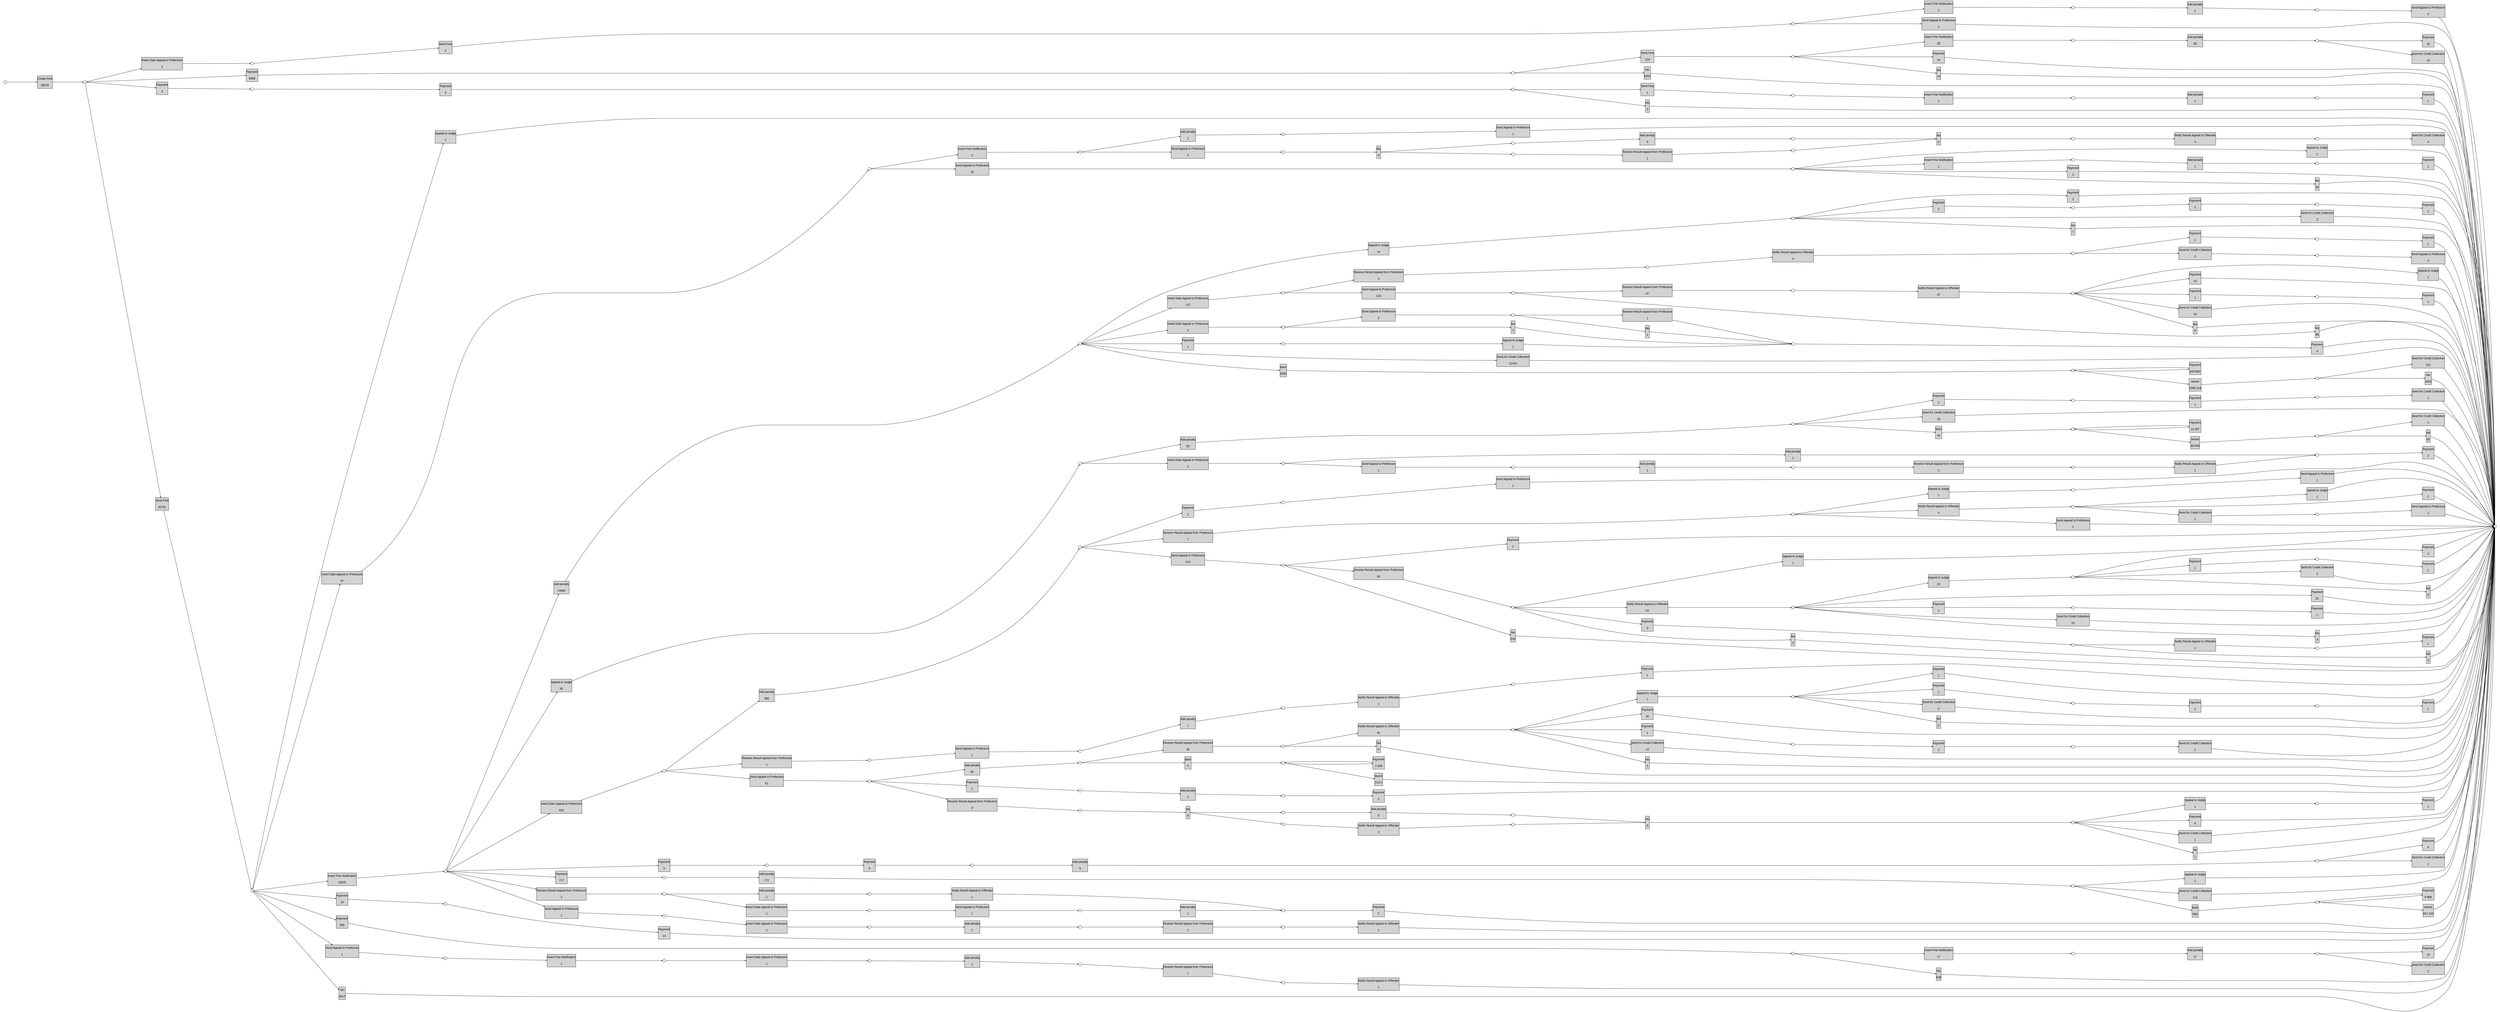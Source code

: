 digraph G { 
ranksep=".3"; fontsize="14"; remincross=true; margin="0.0,0.0"; fontname="Arial";rankdir="LR";
edge [arrowsize="0.5"];
node [height=".2",width=".2",fontname="Arial",fontsize="14"];
ratio=0.4;
id1 [shape="box",margin="0, 0.1",label="Add penalty\n\n580",style="filled"];
id2 [shape="box",margin="0, 0.1",label="Add penalty\n\n50",style="filled"];
id3 [shape="box",margin="0, 0.1",label="Add penalty\n\n14494",style="filled"];
id4 [shape="box",margin="0, 0.1",label="Add penalty\n\n2",style="filled"];
id5 [shape="box",margin="0, 0.1",label="Add penalty\n\n6",style="filled"];
id6 [shape="box",margin="0, 0.1",label="Add penalty\n\n1",style="filled"];
id7 [shape="box",margin="0, 0.1",label="Add penalty\n\n1",style="filled"];
id8 [shape="box",margin="0, 0.1",label="Add penalty\n\n1",style="filled"];
id9 [shape="box",margin="0, 0.1",label="Add penalty\n\n1",style="filled"];
id10 [shape="box",margin="0, 0.1",label="Add penalty\n\n53",style="filled"];
id11 [shape="box",margin="0, 0.1",label="Add penalty\n\n1",style="filled"];
id12 [shape="box",margin="0, 0.1",label="Add penalty\n\n1",style="filled"];
id13 [shape="box",margin="0, 0.1",label="Add penalty\n\n5",style="filled"];
id14 [shape="box",margin="0, 0.1",label="Add penalty\n\n17",style="filled"];
id15 [shape="box",margin="0, 0.1",label="Add penalty\n\n1",style="filled"];
id16 [shape="box",margin="0, 0.1",label="Add penalty\n\n3",style="filled"];
id17 [shape="box",margin="0, 0.1",label="Add penalty\n\n1",style="filled"];
id18 [shape="box",margin="0, 0.1",label="Add penalty\n\n1",style="filled"];
id19 [shape="box",margin="0, 0.1",label="Add penalty\n\n28",style="filled"];
id20 [shape="box",margin="0, 0.1",label="Add penalty\n\n2",style="filled"];
id21 [shape="box",margin="0, 0.1",label="Add penalty\n\n1",style="filled"];
id22 [shape="box",margin="0, 0.1",label="Add penalty\n\n777",style="filled"];
id23 [shape="box",margin="0, 0.1",label="Appeal to Judge\n\n1",style="filled"];
id24 [shape="box",margin="0, 0.1",label="Appeal to Judge\n\n10",style="filled"];
id25 [shape="box",margin="0, 0.1",label="Appeal to Judge\n\n1",style="filled"];
id26 [shape="box",margin="0, 0.1",label="Appeal to Judge\n\n1",style="filled"];
id27 [shape="box",margin="0, 0.1",label="Appeal to Judge\n\n7",style="filled"];
id28 [shape="box",margin="0, 0.1",label="Appeal to Judge\n\n1",style="filled"];
id29 [shape="box",margin="0, 0.1",label="Appeal to Judge\n\n55",style="filled"];
id30 [shape="box",margin="0, 0.1",label="Appeal to Judge\n\n1",style="filled"];
id31 [shape="box",margin="0, 0.1",label="Appeal to Judge\n\n2",style="filled"];
id32 [shape="box",margin="0, 0.1",label="Appeal to Judge\n\n14",style="filled"];
id33 [shape="box",margin="0, 0.1",label="Appeal to Judge\n\n1",style="filled"];
id34 [shape="box",margin="0, 0.1",label="Appeal to Judge\n\n2",style="filled"];
id35 [shape="box",margin="0, 0.1",label="Appeal to Judge\n\n1",style="filled"];
id36 [shape="box",margin="0, 0.1",label="Create Fine\n\n30076",style="filled"];
id37 [shape="box",margin="0, 0.1",label="Insert Date Appeal to Prefecture\n\n642",style="filled"];
id38 [shape="box",margin="0, 0.1",label="Insert Date Appeal to Prefecture\n\n127",style="filled"];
id39 [shape="box",margin="0, 0.1",label="Insert Date Appeal to Prefecture\n\n1",style="filled"];
id40 [shape="box",margin="0, 0.1",label="Insert Date Appeal to Prefecture\n\n1",style="filled"];
id41 [shape="box",margin="0, 0.1",label="Insert Date Appeal to Prefecture\n\n2",style="filled"];
id42 [shape="box",margin="0, 0.1",label="Insert Date Appeal to Prefecture\n\n37",style="filled"];
id43 [shape="box",margin="0, 0.1",label="Insert Date Appeal to Prefecture\n\n1",style="filled"];
id44 [shape="box",margin="0, 0.1",label="Insert Date Appeal to Prefecture\n\n3",style="filled"];
id45 [shape="box",margin="0, 0.1",label="Insert Date Appeal to Prefecture\n\n3",style="filled"];
id46 [shape="box",margin="0, 0.1",label="Insert Fine Notification\n\n15976",style="filled"];
id47 [shape="box",margin="0, 0.1",label="Insert Fine Notification\n\n17",style="filled"];
id48 [shape="box",margin="0, 0.1",label="Insert Fine Notification\n\n5",style="filled"];
id49 [shape="box",margin="0, 0.1",label="Insert Fine Notification\n\n1",style="filled"];
id50 [shape="box",margin="0, 0.1",label="Insert Fine Notification\n\n1",style="filled"];
id51 [shape="box",margin="0, 0.1",label="Insert Fine Notification\n\n28",style="filled"];
id52 [shape="box",margin="0, 0.1",label="Insert Fine Notification\n\n2",style="filled"];
id53 [shape="box",margin="0, 0.1",label="Insert Fine Notification\n\n1",style="filled"];
id54 [shape="box",margin="0, 0.1",label="Notify Result Appeal to Offender\n\n1",style="filled"];
id55 [shape="box",margin="0, 0.1",label="Notify Result Appeal to Offender\n\n53",style="filled"];
id56 [shape="box",margin="0, 0.1",label="Notify Result Appeal to Offender\n\n4",style="filled"];
id57 [shape="box",margin="0, 0.1",label="Notify Result Appeal to Offender\n\n41",style="filled"];
id58 [shape="box",margin="0, 0.1",label="Notify Result Appeal to Offender\n\n3",style="filled"];
id59 [shape="box",margin="0, 0.1",label="Notify Result Appeal to Offender\n\n1",style="filled"];
id60 [shape="box",margin="0, 0.1",label="Notify Result Appeal to Offender\n\n1",style="filled"];
id61 [shape="box",margin="0, 0.1",label="Notify Result Appeal to Offender\n\n1",style="filled"];
id62 [shape="box",margin="0, 0.1",label="Notify Result Appeal to Offender\n\n1",style="filled"];
id63 [shape="box",margin="0, 0.1",label="Notify Result Appeal to Offender\n\n37",style="filled"];
id64 [shape="box",margin="0, 0.1",label="Notify Result Appeal to Offender\n\n4",style="filled"];
id65 [shape="box",margin="0, 0.1",label="Notify Result Appeal to Offender\n\n1",style="filled"];
id66 [shape="box",margin="0, 0.1",label="Notify Result Appeal to Offender\n\n4",style="filled"];
id67 [shape="box",margin="0, 0.1",label="Payment\n\n8.880",style="filled"];
id68 [shape="box",margin="0, 0.1",label="Payment\n\n1",style="filled"];
id69 [shape="box",margin="0, 0.1",label="Payment\n\n2",style="filled"];
id70 [shape="box",margin="0, 0.1",label="Payment\n\n13",style="filled"];
id71 [shape="box",margin="0, 0.1",label="Payment\n\n3",style="filled"];
id72 [shape="box",margin="0, 0.1",label="Payment\n\n13",style="filled"];
id73 [shape="box",margin="0, 0.1",label="Payment\n\n1",style="filled"];
id74 [shape="box",margin="0, 0.1",label="Payment\n\n25",style="filled"];
id75 [shape="box",margin="0, 0.1",label="Payment\n\n1",style="filled"];
id76 [shape="box",margin="0, 0.1",label="Payment\n\n1",style="filled"];
id77 [shape="box",margin="0, 0.1",label="Payment\n\n3",style="filled"];
id78 [shape="box",margin="0, 0.1",label="Payment\n\n1",style="filled"];
id79 [shape="box",margin="0, 0.1",label="Payment\n\n1",style="filled"];
id80 [shape="box",margin="0, 0.1",label="Payment\n\n1",style="filled"];
id81 [shape="box",margin="0, 0.1",label="Payment\n\n1.429",style="filled"];
id82 [shape="box",margin="0, 0.1",label="Payment\n\n20",style="filled"];
id83 [shape="box",margin="0, 0.1",label="Payment\n\n1",style="filled"];
id84 [shape="box",margin="0, 0.1",label="Payment\n\n1",style="filled"];
id85 [shape="box",margin="0, 0.1",label="Payment\n\n1",style="filled"];
id86 [shape="box",margin="0, 0.1",label="Payment\n\n1",style="filled"];
id87 [shape="box",margin="0, 0.1",label="Payment\n\n1",style="filled"];
id88 [shape="box",margin="0, 0.1",label="Payment\n\n1",style="filled"];
id89 [shape="box",margin="0, 0.1",label="Payment\n\n2",style="filled"];
id90 [shape="box",margin="0, 0.1",label="Payment\n\n2",style="filled"];
id91 [shape="box",margin="0, 0.1",label="Payment\n\n6",style="filled"];
id92 [shape="box",margin="0, 0.1",label="Payment\n\n1",style="filled"];
id93 [shape="box",margin="0, 0.1",label="Payment\n\n1",style="filled"];
id94 [shape="box",margin="0, 0.1",label="Payment\n\n2",style="filled"];
id95 [shape="box",margin="0, 0.1",label="Payment\n\n13.357",style="filled"];
id96 [shape="box",margin="0, 0.1",label="Payment\n\n1",style="filled"];
id97 [shape="box",margin="0, 0.1",label="Payment\n\n1",style="filled"];
id98 [shape="box",margin="0, 0.1",label="Payment\n\n2",style="filled"];
id99 [shape="box",margin="0, 0.1",label="Payment\n\n5",style="filled"];
id100 [shape="box",margin="0, 0.1",label="Payment\n\n5",style="filled"];
id101 [shape="box",margin="0, 0.1",label="Payment\n\n4",style="filled"];
id102 [shape="box",margin="0, 0.1",label="Payment\n\n655",style="filled"];
id103 [shape="box",margin="0, 0.1",label="Payment\n\n15",style="filled"];
id104 [shape="box",margin="0, 0.1",label="Payment\n\n13",style="filled"];
id105 [shape="box",margin="0, 0.1",label="Payment\n\n1",style="filled"];
id106 [shape="box",margin="0, 0.1",label="Payment\n\n1",style="filled"];
id107 [shape="box",margin="0, 0.1",label="Payment\n\n9369",style="filled"];
id108 [shape="box",margin="0, 0.1",label="Payment\n\n14",style="filled"];
id109 [shape="box",margin="0, 0.1",label="Payment\n\n16",style="filled"];
id110 [shape="box",margin="0, 0.1",label="Payment\n\n3",style="filled"];
id111 [shape="box",margin="0, 0.1",label="Payment\n\n3",style="filled"];
id112 [shape="box",margin="0, 0.1",label="Payment\n\n1",style="filled"];
id113 [shape="box",margin="0, 0.1",label="Payment\n\n1",style="filled"];
id114 [shape="box",margin="0, 0.1",label="Payment\n\n1",style="filled"];
id115 [shape="box",margin="0, 0.1",label="Payment\n\n1",style="filled"];
id116 [shape="box",margin="0, 0.1",label="Payment\n\n1",style="filled"];
id117 [shape="box",margin="0, 0.1",label="Payment\n\n2",style="filled"];
id118 [shape="box",margin="0, 0.1",label="Payment\n\n2",style="filled"];
id119 [shape="box",margin="0, 0.1",label="Payment\n\n2",style="filled"];
id120 [shape="box",margin="0, 0.1",label="Payment\n\n2",style="filled"];
id121 [shape="box",margin="0, 0.1",label="Payment\n\n629.882",style="filled"];
id122 [shape="box",margin="0, 0.1",label="Payment\n\n1",style="filled"];
id123 [shape="box",margin="0, 0.1",label="Payment\n\n4",style="filled"];
id124 [shape="box",margin="0, 0.1",label="Payment\n\n777",style="filled"];
id125 [shape="box",margin="0, 0.1",label="Receive Result Appeal from Prefecture\n\n60",style="filled"];
id126 [shape="box",margin="0, 0.1",label="Receive Result Appeal from Prefecture\n\n7",style="filled"];
id127 [shape="box",margin="0, 0.1",label="Receive Result Appeal from Prefecture\n\n45",style="filled"];
id128 [shape="box",margin="0, 0.1",label="Receive Result Appeal from Prefecture\n\n9",style="filled"];
id129 [shape="box",margin="0, 0.1",label="Receive Result Appeal from Prefecture\n\n1",style="filled"];
id130 [shape="box",margin="0, 0.1",label="Receive Result Appeal from Prefecture\n\n1",style="filled"];
id131 [shape="box",margin="0, 0.1",label="Receive Result Appeal from Prefecture\n\n2",style="filled"];
id132 [shape="box",margin="0, 0.1",label="Receive Result Appeal from Prefecture\n\n1",style="filled"];
id133 [shape="box",margin="0, 0.1",label="Receive Result Appeal from Prefecture\n\n37",style="filled"];
id134 [shape="box",margin="0, 0.1",label="Receive Result Appeal from Prefecture\n\n1",style="filled"];
id135 [shape="box",margin="0, 0.1",label="Receive Result Appeal from Prefecture\n\n1",style="filled"];
id136 [shape="box",margin="0, 0.1",label="Receive Result Appeal from Prefecture\n\n4",style="filled"];
id137 [shape="box",margin="0, 0.1",label="Receive Result Appeal from Prefecture\n\n1",style="filled"];
id138 [shape="box",margin="0, 0.1",label="Send Appeal to Prefecture\n\n1",style="filled"];
id139 [shape="box",margin="0, 0.1",label="Send Appeal to Prefecture\n\n572",style="filled"];
id140 [shape="box",margin="0, 0.1",label="Send Appeal to Prefecture\n\n2",style="filled"];
id141 [shape="box",margin="0, 0.1",label="Send Appeal to Prefecture\n\n2",style="filled"];
id142 [shape="box",margin="0, 0.1",label="Send Appeal to Prefecture\n\n1",style="filled"];
id143 [shape="box",margin="0, 0.1",label="Send Appeal to Prefecture\n\n61",style="filled"];
id144 [shape="box",margin="0, 0.1",label="Send Appeal to Prefecture\n\n1",style="filled"];
id145 [shape="box",margin="0, 0.1",label="Send Appeal to Prefecture\n\n1",style="filled"];
id146 [shape="box",margin="0, 0.1",label="Send Appeal to Prefecture\n\n123",style="filled"];
id147 [shape="box",margin="0, 0.1",label="Send Appeal to Prefecture\n\n1",style="filled"];
id148 [shape="box",margin="0, 0.1",label="Send Appeal to Prefecture\n\n1",style="filled"];
id149 [shape="box",margin="0, 0.1",label="Send Appeal to Prefecture\n\n1",style="filled"];
id150 [shape="box",margin="0, 0.1",label="Send Appeal to Prefecture\n\n4",style="filled"];
id151 [shape="box",margin="0, 0.1",label="Send Appeal to Prefecture\n\n32",style="filled"];
id152 [shape="box",margin="0, 0.1",label="Send Appeal to Prefecture\n\n1",style="filled"];
id153 [shape="box",margin="0, 0.1",label="Send Appeal to Prefecture\n\n1",style="filled"];
id154 [shape="box",margin="0, 0.1",label="Send Appeal to Prefecture\n\n2",style="filled"];
id155 [shape="box",margin="0, 0.1",label="Send Appeal to Prefecture\n\n3",style="filled"];
id156 [shape="box",margin="0, 0.1",label="Send Appeal to Prefecture\n\n2",style="filled"];
id157 [shape="box",margin="0, 0.1",label="Send Fine\n\n116",style="filled"];
id158 [shape="box",margin="0, 0.1",label="Send Fine\n\n3",style="filled"];
id159 [shape="box",margin="0, 0.1",label="Send Fine\n\n1",style="filled"];
id160 [shape="box",margin="0, 0.1",label="Send Fine\n\n20701",style="filled"];
id161 [shape="box",margin="0, 0.1",label="Send for Credit Collection\n\n13",style="filled"];
id162 [shape="box",margin="0, 0.1",label="Send for Credit Collection\n\n1",style="filled"];
id163 [shape="box",margin="0, 0.1",label="Send for Credit Collection\n\n2",style="filled"];
id164 [shape="box",margin="0, 0.1",label="Send for Credit Collection\n\n12",style="filled"];
id165 [shape="box",margin="0, 0.1",label="Send for Credit Collection\n\n2",style="filled"];
id166 [shape="box",margin="0, 0.1",label="Send for Credit Collection\n\n11414",style="filled"];
id167 [shape="box",margin="0, 0.1",label="Send for Credit Collection\n\n1",style="filled"];
id168 [shape="box",margin="0, 0.1",label="Send for Credit Collection\n\n1",style="filled"];
id169 [shape="box",margin="0, 0.1",label="Send for Credit Collection\n\n18",style="filled"];
id170 [shape="box",margin="0, 0.1",label="Send for Credit Collection\n\n2",style="filled"];
id171 [shape="box",margin="0, 0.1",label="Send for Credit Collection\n\n1",style="filled"];
id172 [shape="box",margin="0, 0.1",label="Send for Credit Collection\n\n1",style="filled"];
id173 [shape="box",margin="0, 0.1",label="Send for Credit Collection\n\n2",style="filled"];
id174 [shape="box",margin="0, 0.1",label="Send for Credit Collection\n\n4",style="filled"];
id175 [shape="box",margin="0, 0.1",label="Send for Credit Collection\n\n16",style="filled"];
id176 [shape="box",margin="0, 0.1",label="Send for Credit Collection\n\n12",style="filled"];
id177 [shape="box",margin="0, 0.1",label="Send for Credit Collection\n\n3",style="filled"];
id178 [shape="box",margin="0, 0.1",label="Send for Credit Collection\n\n3",style="filled"];
id179 [shape="box",margin="0, 0.1",label="Send for Credit Collection\n\n312",style="filled"];
id180 [shape="box",margin="0, 0.1",label="Send for Credit Collection\n\n110",style="filled"];
id181 [shape="box",margin="0, 0.1",label="tau\n\n4017",style="filled"];
id182 [shape="box",margin="0, 0.1",label="tau\n\n510",style="filled"];
id183 [shape="box",margin="0, 0.1",label="tau\n\n3",style="filled"];
id184 [shape="box",margin="0, 0.1",label="tau\n\n2",style="filled"];
id185 [shape="box",margin="0, 0.1",label="tau\n\n4",style="filled"];
id186 [shape="box",margin="0, 0.1",label="tau\n\n5",style="filled"];
id187 [shape="box",margin="0, 0.1",label="tau\n\n4",style="filled"];
id188 [shape="box",margin="0, 0.1",label="tau\n\n1",style="filled"];
id189 [shape="box",margin="0, 0.1",label="tau\n\n3",style="filled"];
id190 [shape="box",margin="0, 0.1",label="tau\n\n9",style="filled"];
id191 [shape="box",margin="0, 0.1",label="tau\n\n9",style="filled"];
id192 [shape="box",margin="0, 0.1",label="tau\n\n1",style="filled"];
id193 [shape="box",margin="0, 0.1",label="tau\n\n32",style="filled"];
id194 [shape="box",margin="0, 0.1",label="tau\n\n86",style="filled"];
id195 [shape="box",margin="0, 0.1",label="tau\n\n638",style="filled"];
id196 [shape="box",margin="0, 0.1",label="tau\n\n4",style="filled"];
id197 [shape="box",margin="0, 0.1",label="tau\n\n4",style="filled"];
id198 [shape="box",margin="0, 0.1",label="tau\n\n29",style="filled"];
id199 [shape="box",margin="0, 0.1",label="tau\n\n9253",style="filled"];
id200 [shape="box",margin="0, 0.1",label="tau\n\n74",style="filled"];
id201 [shape="box",margin="0, 0.1",label="tau\n\n5",style="filled"];
id202 [shape="box",margin="0, 0.1",label="tau\n\n2",style="filled"];
id203 [shape="box",margin="0, 0.1",label="tau\n\n7",style="filled"];
id204 [shape="box",margin="0, 0.1",label="tau\n\n2623",style="filled"];
id205 [shape="box",margin="0, 0.1",label="tau\n\n1",style="filled"];
id206 [shape="box",margin="0, 0.1",label="tau\n\n1",style="filled"];
id207 [shape="box",margin="0, 0.1",label="tauin\n\n666",style="filled"];
id208 [shape="box",margin="0, 0.1",label="tauin\n\n5",style="filled"];
id209 [shape="box",margin="0, 0.1",label="tauin\n\n34",style="filled"];
id210 [shape="box",margin="0, 0.1",label="tauin\n\n2935",style="filled"];
id211 [shape="box",margin="0, 0.1",label="tauout\n\n657.120",style="filled"];
id212 [shape="box",margin="0, 0.1",label="tauout\n\n3.571",style="filled"];
id213 [shape="box",margin="0, 0.1",label="tauout\n\n20.643",style="filled"];
id214 [shape="box",margin="0, 0.1",label="tauout\n\n2305.118",style="filled"];
id215 [shape="circle",label=""];
id216 [shape="circle",label=""];
id217 [shape="circle",label=""];
id218 [shape="circle",label=""];
id219 [shape="circle",label=""];
id220 [shape="circle",label=""];
id221 [shape="circle",label=""];
id222 [shape="circle",label=""];
id223 [shape="circle",label=""];
id224 [shape="circle",label=""];
id225 [shape="circle",label=""];
id226 [shape="circle",label=""];
id227 [shape="circle",label=""];
id228 [shape="circle",label=""];
id229 [shape="circle",label=""];
id230 [shape="circle",label=""];
id231 [shape="circle",label=""];
id232 [shape="circle",label=""];
id233 [shape="circle",label=""];
id234 [shape="circle",label=""];
id235 [shape="circle",label=""];
id236 [shape="circle",label=""];
id237 [shape="circle",label=""];
id238 [shape="circle",label=""];
id239 [shape="circle",label=""];
id240 [shape="circle",label=""];
id241 [shape="circle",label=""];
id242 [shape="circle",label=""];
id243 [shape="circle",label=""];
id244 [shape="circle",label=""];
id245 [shape="circle",label=""];
id246 [shape="circle",label=""];
id247 [shape="circle",label=""];
id248 [shape="circle",label=""];
id249 [shape="circle",label=""];
id250 [shape="circle",label=""];
id251 [shape="circle",label=""];
id252 [shape="circle",label=""];
id253 [shape="circle",label=""];
id254 [shape="circle",label=""];
id255 [shape="circle",label=""];
id256 [shape="circle",label=""];
id257 [shape="circle",label=""];
id258 [shape="circle",label=""];
id259 [shape="circle",label=""];
id260 [shape="circle",label=""];
id261 [shape="circle",label=""];
id262 [shape="circle",label=""];
id263 [shape="circle",label=""];
id264 [shape="circle",label=""];
id265 [shape="circle",label=""];
id266 [shape="circle",label=""];
id267 [shape="circle",label=""];
id268 [shape="circle",label=""];
id269 [shape="circle",label=""];
id270 [shape="circle",label=""];
id271 [shape="circle",label=""];
id272 [shape="circle",label=""];
id273 [shape="circle",label=""];
id274 [shape="circle",label=""];
id275 [shape="circle",label=""];
id276 [shape="circle",label=""];
id277 [shape="circle",label=""];
id278 [shape="circle",label=""];
id279 [shape="circle",label=""];
id280 [shape="circle",label=""];
id281 [shape="circle",label=""];
id282 [shape="circle",label=""];
id283 [shape="circle",label=""];
id284 [shape="circle",label=""];
id285 [shape="circle",label=""];
id286 [shape="circle",label=""];
id287 [shape="circle",label=""];
id288 [shape="circle",label=""];
id289 [shape="circle",label=""];
id290 [shape="circle",label=""];
id291 [shape="circle",label=""];
id292 [shape="circle",label=""];
id293 [shape="circle",label=""];
id294 [shape="circle",label=""];
id295 [shape="circle",label=""];
id296 [shape="circle",label=""];
id297 [shape="circle",label=""];
id298 [shape="circle",label=""];
id299 [shape="circle",label=""];
id300 [shape="circle",label=""];
id301 [shape="circle",label=""];
id302 [shape="circle",label=""];
id303 [shape="circle",label=""];
id304 [shape="circle",label=""];
id305 [shape="circle",label=""];
id306 [shape="circle",label=""];
id307 [shape="circle",label=""];
id308 [shape="circle",label=""];
id309 [shape="circle",label=""];
id310 [shape="circle",label=""];
id311 [shape="circle",label=""];
id312 [shape="circle",label=""];
id313 [shape="circle",label=""];
id314 [shape="circle",label=""];
id315 [shape="circle",label=""];
id316 [shape="circle",label=""];
id317 [shape="circle",label=""];
id318 [shape="circle",label=""];
id319 [shape="circle",label=""];
id320 [shape="circle",label=""];
id321 [shape="circle",label=""];
id322 [shape="circle",label=""];
id323 [shape="circle",label=""];
id324 [shape="circle",label=""];
id325 [shape="circle",label=""];
id326 [shape="circle",label=""];
id327 [shape="circle",label=""];
id328 [shape="circle",label=""];
id329 [shape="circle",label=""];
id330 [shape="circle",label=""];
id331 [shape="circle",label=""];
id332 [shape="circle",label=""];
id333 [shape="circle",label=""];
id334 [shape="circle",label=""];
id335 [shape="circle",label=""];
id336 [shape="circle",label=""];
id337 [shape="circle",label=""];
id129 -> id254
id49 -> id298
id141 -> id337
id316 -> id53
id33 -> id329
id270 -> id193
id172 -> id337
id150 -> id290
id332 -> id206
id268 -> id10
id229 -> id25
id110 -> id315
id76 -> id337
id20 -> id313
id247 -> id190
id208 -> id235
id9 -> id264
id42 -> id287
id271 -> id95
id278 -> id132
id43 -> id302
id282 -> id172
id3 -> id233
id28 -> id253
id16 -> id293
id288 -> id150
id11 -> id275
id104 -> id337
id2 -> id234
id323 -> id155
id235 -> id212
id275 -> id98
id246 -> id90
id170 -> id337
id242 -> id167
id119 -> id326
id223 -> id185
id284 -> id112
id294 -> id134
id229 -> id163
id4 -> id246
id114 -> id337
id220 -> id183
id37 -> id215
id154 -> id337
id190 -> id251
id240 -> id160
id285 -> id14
id313 -> id154
id225 -> id76
id284 -> id31
id295 -> id197
id107 -> id305
id191 -> id248
id303 -> id135
id8 -> id265
id228 -> id140
id232 -> id128
id310 -> id52
id311 -> id20
id83 -> id337
id239 -> id85
id21 -> id318
id103 -> id337
id189 -> id337
id171 -> id337
id147 -> id267
id213 -> id270
id321 -> id116
id224 -> id3
id31 -> id337
id308 -> id109
id331 -> id205
id181 -> id337
id293 -> id197
id219 -> id125
id233 -> id166
id269 -> id96
id187 -> id337
id329 -> id123
id17 -> id299
id312 -> id114
id130 -> id262
id67 -> id335
id1 -> id216
id157 -> id306
id19 -> id308
id41 -> id274
id48 -> id288
id322 -> id70
id299 -> id106
id71 -> id221
id88 -> id242
id237 -> id164
id276 -> id63
id54 -> id222
id300 -> id50
id146 -> id258
id274 -> id148
id122 -> id330
id199 -> id337
id248 -> id28
id27 -> id238
id256 -> id59
id116 -> id337
id182 -> id337
id309 -> id158
id106 -> id337
id131 -> id263
id164 -> id337
id218 -> id138
id95 -> id271
id151 -> id297
id96 -> id273
id233 -> id122
id35 -> id337
id282 -> id101
id22 -> id334
id77 -> id337
id233 -> id45
id100 -> id280
id297 -> id105
id297 -> id198
id178 -> id337
id40 -> id266
id211 -> id337
id230 -> id141
id249 -> id5
id177 -> id323
id236 -> id187
id277 -> id12
id53 -> id317
id204 -> id337
id206 -> id329
id179 -> id337
id193 -> id337
id39 -> id260
id60 -> id337
id267 -> id9
id85 -> id241
id153 -> id337
id248 -> id91
id161 -> id337
id307 -> id19
id238 -> id84
id127 -> id236
id133 -> id276
id205 -> id329
id319 -> id66
id334 -> id180
id72 -> id337
id284 -> id104
id55 -> id223
id90 -> id337
id223 -> id161
id226 -> id77
id137 -> id329
id81 -> id235
id136 -> id319
id322 -> id181
id332 -> id137
id334 -> id35
id251 -> id58
id217 -> id72
id219 -> id182
id15 -> id289
id166 -> id337
id140 -> id337
id221 -> id54
id25 -> id337
id80 -> id337
id333 -> id22
id274 -> id11
id310 -> id153
id57 -> id237
id70 -> id217
id139 -> id219
id226 -> id186
id162 -> id337
id241 -> id86
id195 -> id337
id219 -> id69
id258 -> id133
id14 -> id286
id214 -> id327
id221 -> id184
id223 -> id74
id135 -> id304
id255 -> id6
id10 -> id269
id69 -> id337
id325 -> id119
id148 -> id277
id215 -> id1
id13 -> id282
id327 -> id179
id232 -> id2
id65 -> id337
id34 -> id337
id158 -> id310
id335 -> id67
id196 -> id294
id74 -> id337
id264 -> id94
id273 -> id97
id326 -> id120
id73 -> id337
id215 -> id143
id322 -> id42
id266 -> id147
id233 -> id32
id18 -> id303
id192 -> id337
id224 -> id131
id324 -> id118
id297 -> id30
id328 -> id214
id75 -> id225
id216 -> id139
id216 -> id68
id168 -> id337
id234 -> id208
id237 -> id82
id286 -> id103
id46 -> id224
id287 -> id151
id194 -> id337
id237 -> id87
id92 -> id337
id281 -> id100
id111 -> id314
id159 -> id316
id335 -> id211
id121 -> id328
id61 -> id264
id268 -> id41
id302 -> id18
id5 -> id250
id30 -> id337
id228 -> id26
id331 -> id156
id169 -> id337
id183 -> id337
id284 -> id201
id317 -> id21
id98 -> id337
id291 -> id64
id301 -> id43
id240 -> id44
id318 -> id113
id324 -> id203
id173 -> id337
id262 -> id60
id152 -> id300
id270 -> id170
id125 -> id220
id315 -> id111
id224 -> id37
id236 -> id57
id253 -> id92
id36 -> id240
id101 -> id337
id248 -> id192
id6 -> id256
id258 -> id194
id175 -> id337
id51 -> id307
id322 -> id34
id86 -> id337
id238 -> id83
id160 -> id322
id233 -> id38
id245 -> id136
id62 -> id275
id327 -> id204
id124 -> id333
id235 -> id81
id202 -> id337
id132 -> id279
id292 -> id16
id64 -> id296
id232 -> id89
id149 -> id337
id12 -> id278
id280 -> id13
id269 -> id169
id84 -> id239
id197 -> id291
id52 -> id311
id257 -> id93
id287 -> id48
id283 -> id47
id79 -> id337
id163 -> id230
id306 -> id51
id240 -> id107
id32 -> id324
id47 -> id285
id296 -> id174
id243 -> id88
id108 -> id337
id330 -> id33
id66 -> id320
id82 -> id337
id201 -> id337
id334 -> id207
id94 -> id337
id216 -> id126
id283 -> id195
id126 -> id228
id207 -> id335
id233 -> id210
id220 -> id55
id261 -> id130
id234 -> id127
id220 -> id23
id144 -> id255
id260 -> id7
id58 -> id252
id224 -> id124
id245 -> id146
id38 -> id245
id196 -> id292
id284 -> id175
id117 -> id337
id226 -> id78
id238 -> id189
id328 -> id121
id304 -> id65
id78 -> id227
id271 -> id213
id118 -> id325
id93 -> id337
id24 -> id226
id200 -> id337
id238 -> id165
id298 -> id17
id231 -> id142
id224 -> id29
id263 -> id8
id184 -> id337
id322 -> id152
id142 -> id337
id50 -> id301
id198 -> id337
id190 -> id249
id44 -> id309
id305 -> id157
id223 -> id75
id237 -> id188
id222 -> id73
id145 -> id259
id174 -> id337
id212 -> id337
id259 -> id39
id228 -> id56
id272 -> id171
id265 -> id61
id215 -> id129
id112 -> id312
id59 -> id257
id105 -> id337
id223 -> id24
id29 -> id268
id165 -> id337
id288 -> id15
id91 -> id337
id305 -> id199
id123 -> id337
id26 -> id231
id336 -> id36
id180 -> id337
id244 -> id4
id167 -> id337
id320 -> id115
id226 -> id162
id128 -> id247
id229 -> id80
id324 -> id117
id210 -> id328
id286 -> id173
id314 -> id159
id97 -> id272
id269 -> id209
id7 -> id261
id308 -> id176
id224 -> id99
id250 -> id191
id87 -> id243
id252 -> id191
id45 -> id331
id314 -> id202
id109 -> id337
id63 -> id284
id290 -> id196
id289 -> id149
id102 -> id283
id134 -> id295
id155 -> id337
id322 -> id102
id324 -> id178
id188 -> id337
id23 -> id337
id240 -> id110
id115 -> id321
id203 -> id337
id220 -> id71
id209 -> id271
id320 -> id177
id185 -> id337
id254 -> id144
id99 -> id281
id227 -> id79
id176 -> id337
id237 -> id27
id263 -> id40
id89 -> id244
id306 -> id108
id248 -> id168
id120 -> id337
id297 -> id49
id279 -> id62
id68 -> id218
id224 -> id145
id138 -> id337
id156 -> id332
id143 -> id232
id56 -> id229
id306 -> id200
id322 -> id46
id113 -> id337
id186 -> id337
}